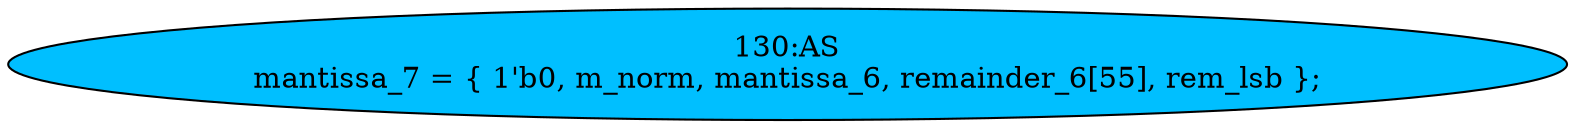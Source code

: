 strict digraph "" {
	node [label="\N"];
	"130:AS"	 [ast="<pyverilog.vparser.ast.Assign object at 0x7f284bca4710>",
		def_var="['mantissa_7']",
		fillcolor=deepskyblue,
		label="130:AS
mantissa_7 = { 1'b0, m_norm, mantissa_6, remainder_6[55], rem_lsb };",
		statements="[]",
		style=filled,
		typ=Assign,
		use_var="['m_norm', 'mantissa_6', 'remainder_6', 'rem_lsb']"];
}

